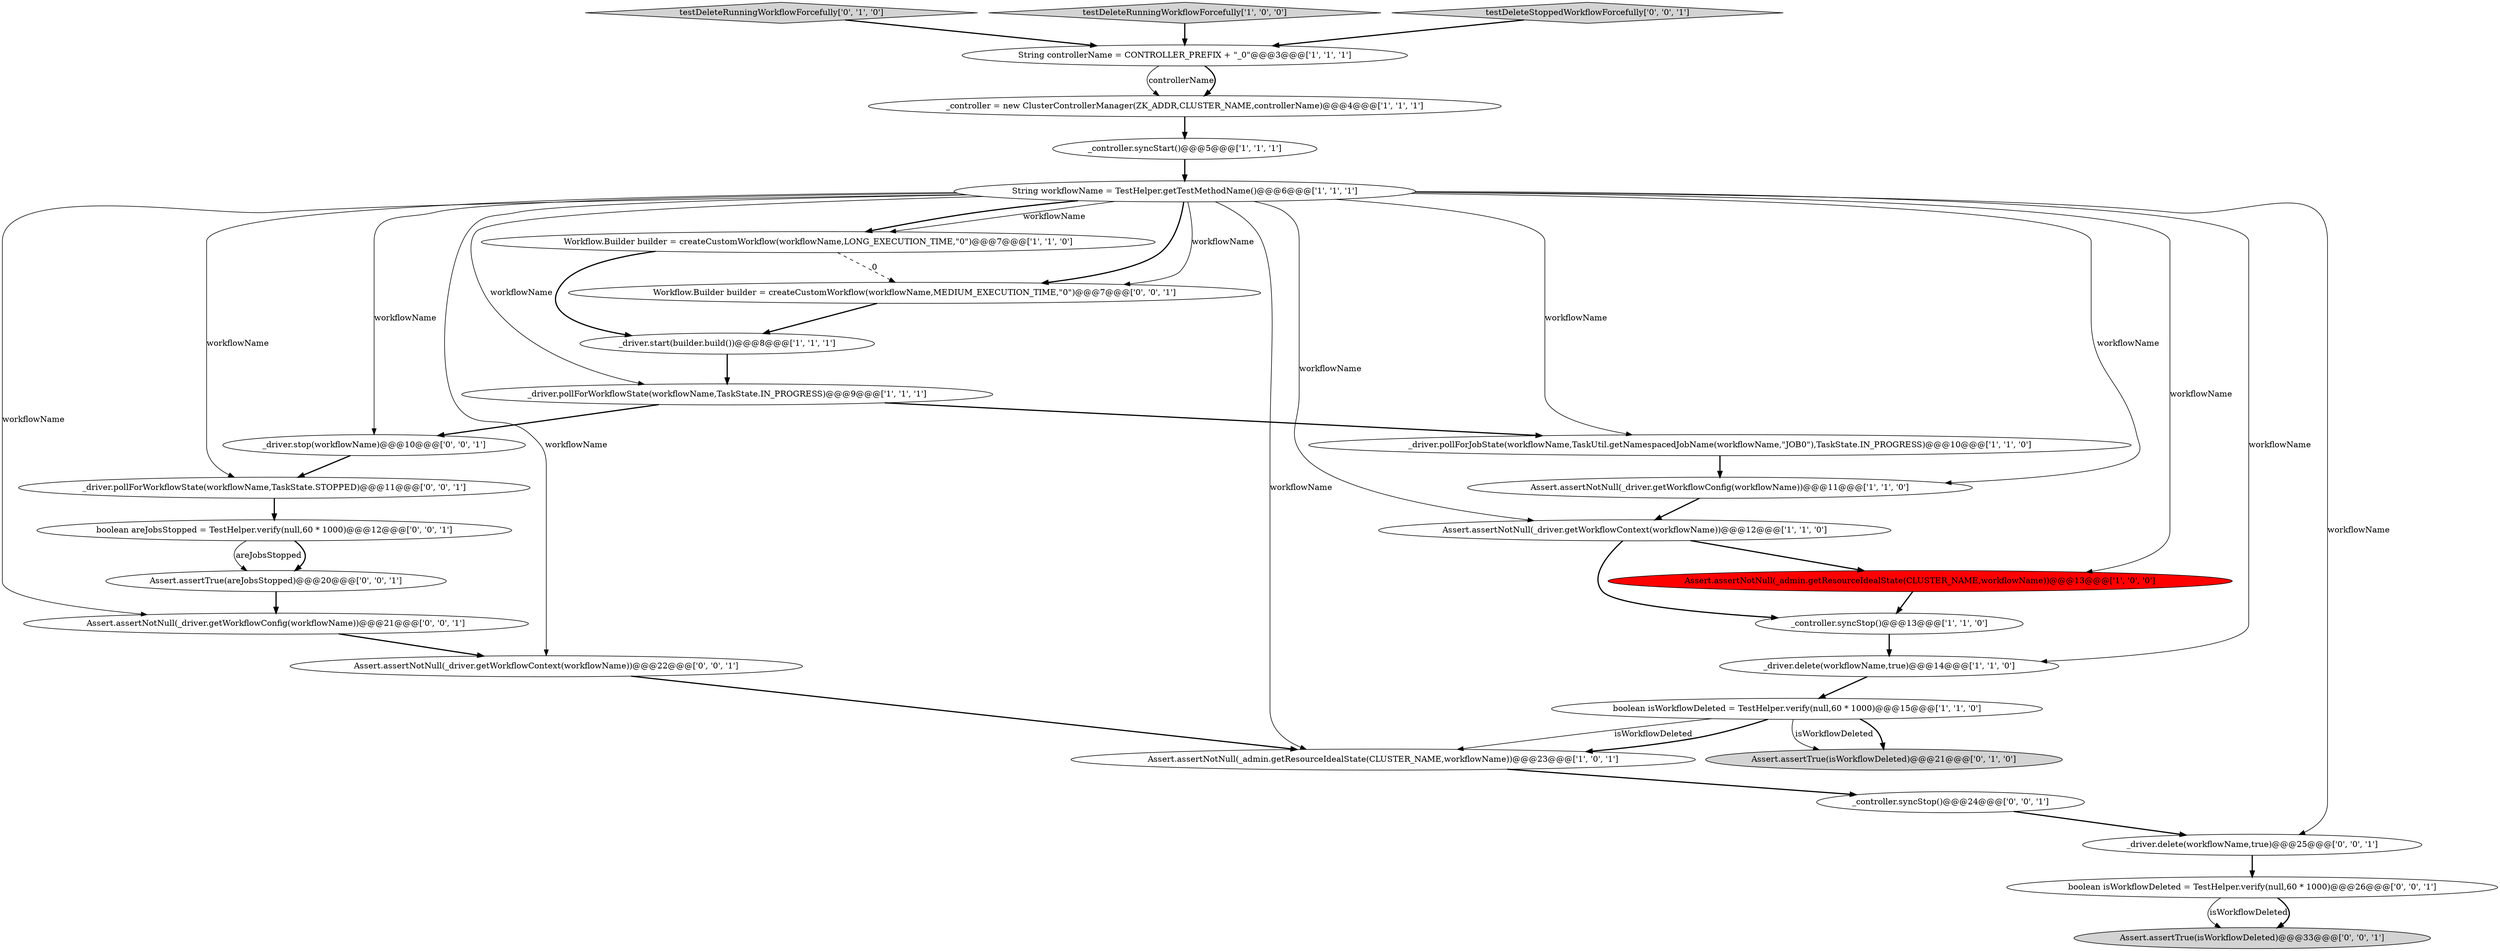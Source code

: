 digraph {
27 [style = filled, label = "boolean areJobsStopped = TestHelper.verify(null,60 * 1000)@@@12@@@['0', '0', '1']", fillcolor = white, shape = ellipse image = "AAA0AAABBB3BBB"];
16 [style = filled, label = "testDeleteRunningWorkflowForcefully['0', '1', '0']", fillcolor = lightgray, shape = diamond image = "AAA0AAABBB2BBB"];
2 [style = filled, label = "boolean isWorkflowDeleted = TestHelper.verify(null,60 * 1000)@@@15@@@['1', '1', '0']", fillcolor = white, shape = ellipse image = "AAA0AAABBB1BBB"];
25 [style = filled, label = "Workflow.Builder builder = createCustomWorkflow(workflowName,MEDIUM_EXECUTION_TIME,\"0\")@@@7@@@['0', '0', '1']", fillcolor = white, shape = ellipse image = "AAA0AAABBB3BBB"];
12 [style = filled, label = "_driver.pollForWorkflowState(workflowName,TaskState.IN_PROGRESS)@@@9@@@['1', '1', '1']", fillcolor = white, shape = ellipse image = "AAA0AAABBB1BBB"];
1 [style = filled, label = "_controller.syncStop()@@@13@@@['1', '1', '0']", fillcolor = white, shape = ellipse image = "AAA0AAABBB1BBB"];
0 [style = filled, label = "_driver.start(builder.build())@@@8@@@['1', '1', '1']", fillcolor = white, shape = ellipse image = "AAA0AAABBB1BBB"];
26 [style = filled, label = "Assert.assertNotNull(_driver.getWorkflowContext(workflowName))@@@22@@@['0', '0', '1']", fillcolor = white, shape = ellipse image = "AAA0AAABBB3BBB"];
21 [style = filled, label = "boolean isWorkflowDeleted = TestHelper.verify(null,60 * 1000)@@@26@@@['0', '0', '1']", fillcolor = white, shape = ellipse image = "AAA0AAABBB3BBB"];
10 [style = filled, label = "String controllerName = CONTROLLER_PREFIX + \"_0\"@@@3@@@['1', '1', '1']", fillcolor = white, shape = ellipse image = "AAA0AAABBB1BBB"];
24 [style = filled, label = "_driver.delete(workflowName,true)@@@25@@@['0', '0', '1']", fillcolor = white, shape = ellipse image = "AAA0AAABBB3BBB"];
22 [style = filled, label = "_controller.syncStop()@@@24@@@['0', '0', '1']", fillcolor = white, shape = ellipse image = "AAA0AAABBB3BBB"];
29 [style = filled, label = "Assert.assertNotNull(_driver.getWorkflowConfig(workflowName))@@@21@@@['0', '0', '1']", fillcolor = white, shape = ellipse image = "AAA0AAABBB3BBB"];
8 [style = filled, label = "String workflowName = TestHelper.getTestMethodName()@@@6@@@['1', '1', '1']", fillcolor = white, shape = ellipse image = "AAA0AAABBB1BBB"];
28 [style = filled, label = "Assert.assertTrue(areJobsStopped)@@@20@@@['0', '0', '1']", fillcolor = white, shape = ellipse image = "AAA0AAABBB3BBB"];
3 [style = filled, label = "Assert.assertNotNull(_driver.getWorkflowContext(workflowName))@@@12@@@['1', '1', '0']", fillcolor = white, shape = ellipse image = "AAA0AAABBB1BBB"];
9 [style = filled, label = "Assert.assertNotNull(_admin.getResourceIdealState(CLUSTER_NAME,workflowName))@@@13@@@['1', '0', '0']", fillcolor = red, shape = ellipse image = "AAA1AAABBB1BBB"];
15 [style = filled, label = "_controller.syncStart()@@@5@@@['1', '1', '1']", fillcolor = white, shape = ellipse image = "AAA0AAABBB1BBB"];
6 [style = filled, label = "testDeleteRunningWorkflowForcefully['1', '0', '0']", fillcolor = lightgray, shape = diamond image = "AAA0AAABBB1BBB"];
20 [style = filled, label = "testDeleteStoppedWorkflowForcefully['0', '0', '1']", fillcolor = lightgray, shape = diamond image = "AAA0AAABBB3BBB"];
19 [style = filled, label = "Assert.assertTrue(isWorkflowDeleted)@@@33@@@['0', '0', '1']", fillcolor = lightgray, shape = ellipse image = "AAA0AAABBB3BBB"];
14 [style = filled, label = "_driver.delete(workflowName,true)@@@14@@@['1', '1', '0']", fillcolor = white, shape = ellipse image = "AAA0AAABBB1BBB"];
18 [style = filled, label = "_driver.stop(workflowName)@@@10@@@['0', '0', '1']", fillcolor = white, shape = ellipse image = "AAA0AAABBB3BBB"];
4 [style = filled, label = "Workflow.Builder builder = createCustomWorkflow(workflowName,LONG_EXECUTION_TIME,\"0\")@@@7@@@['1', '1', '0']", fillcolor = white, shape = ellipse image = "AAA0AAABBB1BBB"];
11 [style = filled, label = "Assert.assertNotNull(_admin.getResourceIdealState(CLUSTER_NAME,workflowName))@@@23@@@['1', '0', '1']", fillcolor = white, shape = ellipse image = "AAA0AAABBB1BBB"];
23 [style = filled, label = "_driver.pollForWorkflowState(workflowName,TaskState.STOPPED)@@@11@@@['0', '0', '1']", fillcolor = white, shape = ellipse image = "AAA0AAABBB3BBB"];
13 [style = filled, label = "Assert.assertNotNull(_driver.getWorkflowConfig(workflowName))@@@11@@@['1', '1', '0']", fillcolor = white, shape = ellipse image = "AAA0AAABBB1BBB"];
17 [style = filled, label = "Assert.assertTrue(isWorkflowDeleted)@@@21@@@['0', '1', '0']", fillcolor = lightgray, shape = ellipse image = "AAA0AAABBB2BBB"];
5 [style = filled, label = "_controller = new ClusterControllerManager(ZK_ADDR,CLUSTER_NAME,controllerName)@@@4@@@['1', '1', '1']", fillcolor = white, shape = ellipse image = "AAA0AAABBB1BBB"];
7 [style = filled, label = "_driver.pollForJobState(workflowName,TaskUtil.getNamespacedJobName(workflowName,\"JOB0\"),TaskState.IN_PROGRESS)@@@10@@@['1', '1', '0']", fillcolor = white, shape = ellipse image = "AAA0AAABBB1BBB"];
7->13 [style = bold, label=""];
2->17 [style = bold, label=""];
25->0 [style = bold, label=""];
28->29 [style = bold, label=""];
8->12 [style = solid, label="workflowName"];
18->23 [style = bold, label=""];
3->1 [style = bold, label=""];
8->23 [style = solid, label="workflowName"];
8->14 [style = solid, label="workflowName"];
8->4 [style = solid, label="workflowName"];
16->10 [style = bold, label=""];
21->19 [style = solid, label="isWorkflowDeleted"];
23->27 [style = bold, label=""];
21->19 [style = bold, label=""];
0->12 [style = bold, label=""];
27->28 [style = bold, label=""];
5->15 [style = bold, label=""];
10->5 [style = solid, label="controllerName"];
12->7 [style = bold, label=""];
26->11 [style = bold, label=""];
8->3 [style = solid, label="workflowName"];
4->0 [style = bold, label=""];
2->11 [style = solid, label="isWorkflowDeleted"];
2->17 [style = solid, label="isWorkflowDeleted"];
29->26 [style = bold, label=""];
20->10 [style = bold, label=""];
3->9 [style = bold, label=""];
4->25 [style = dashed, label="0"];
8->7 [style = solid, label="workflowName"];
8->26 [style = solid, label="workflowName"];
10->5 [style = bold, label=""];
13->3 [style = bold, label=""];
8->25 [style = solid, label="workflowName"];
24->21 [style = bold, label=""];
8->13 [style = solid, label="workflowName"];
8->18 [style = solid, label="workflowName"];
6->10 [style = bold, label=""];
8->9 [style = solid, label="workflowName"];
12->18 [style = bold, label=""];
8->24 [style = solid, label="workflowName"];
11->22 [style = bold, label=""];
1->14 [style = bold, label=""];
14->2 [style = bold, label=""];
27->28 [style = solid, label="areJobsStopped"];
8->4 [style = bold, label=""];
22->24 [style = bold, label=""];
9->1 [style = bold, label=""];
8->29 [style = solid, label="workflowName"];
8->25 [style = bold, label=""];
15->8 [style = bold, label=""];
2->11 [style = bold, label=""];
8->11 [style = solid, label="workflowName"];
}
